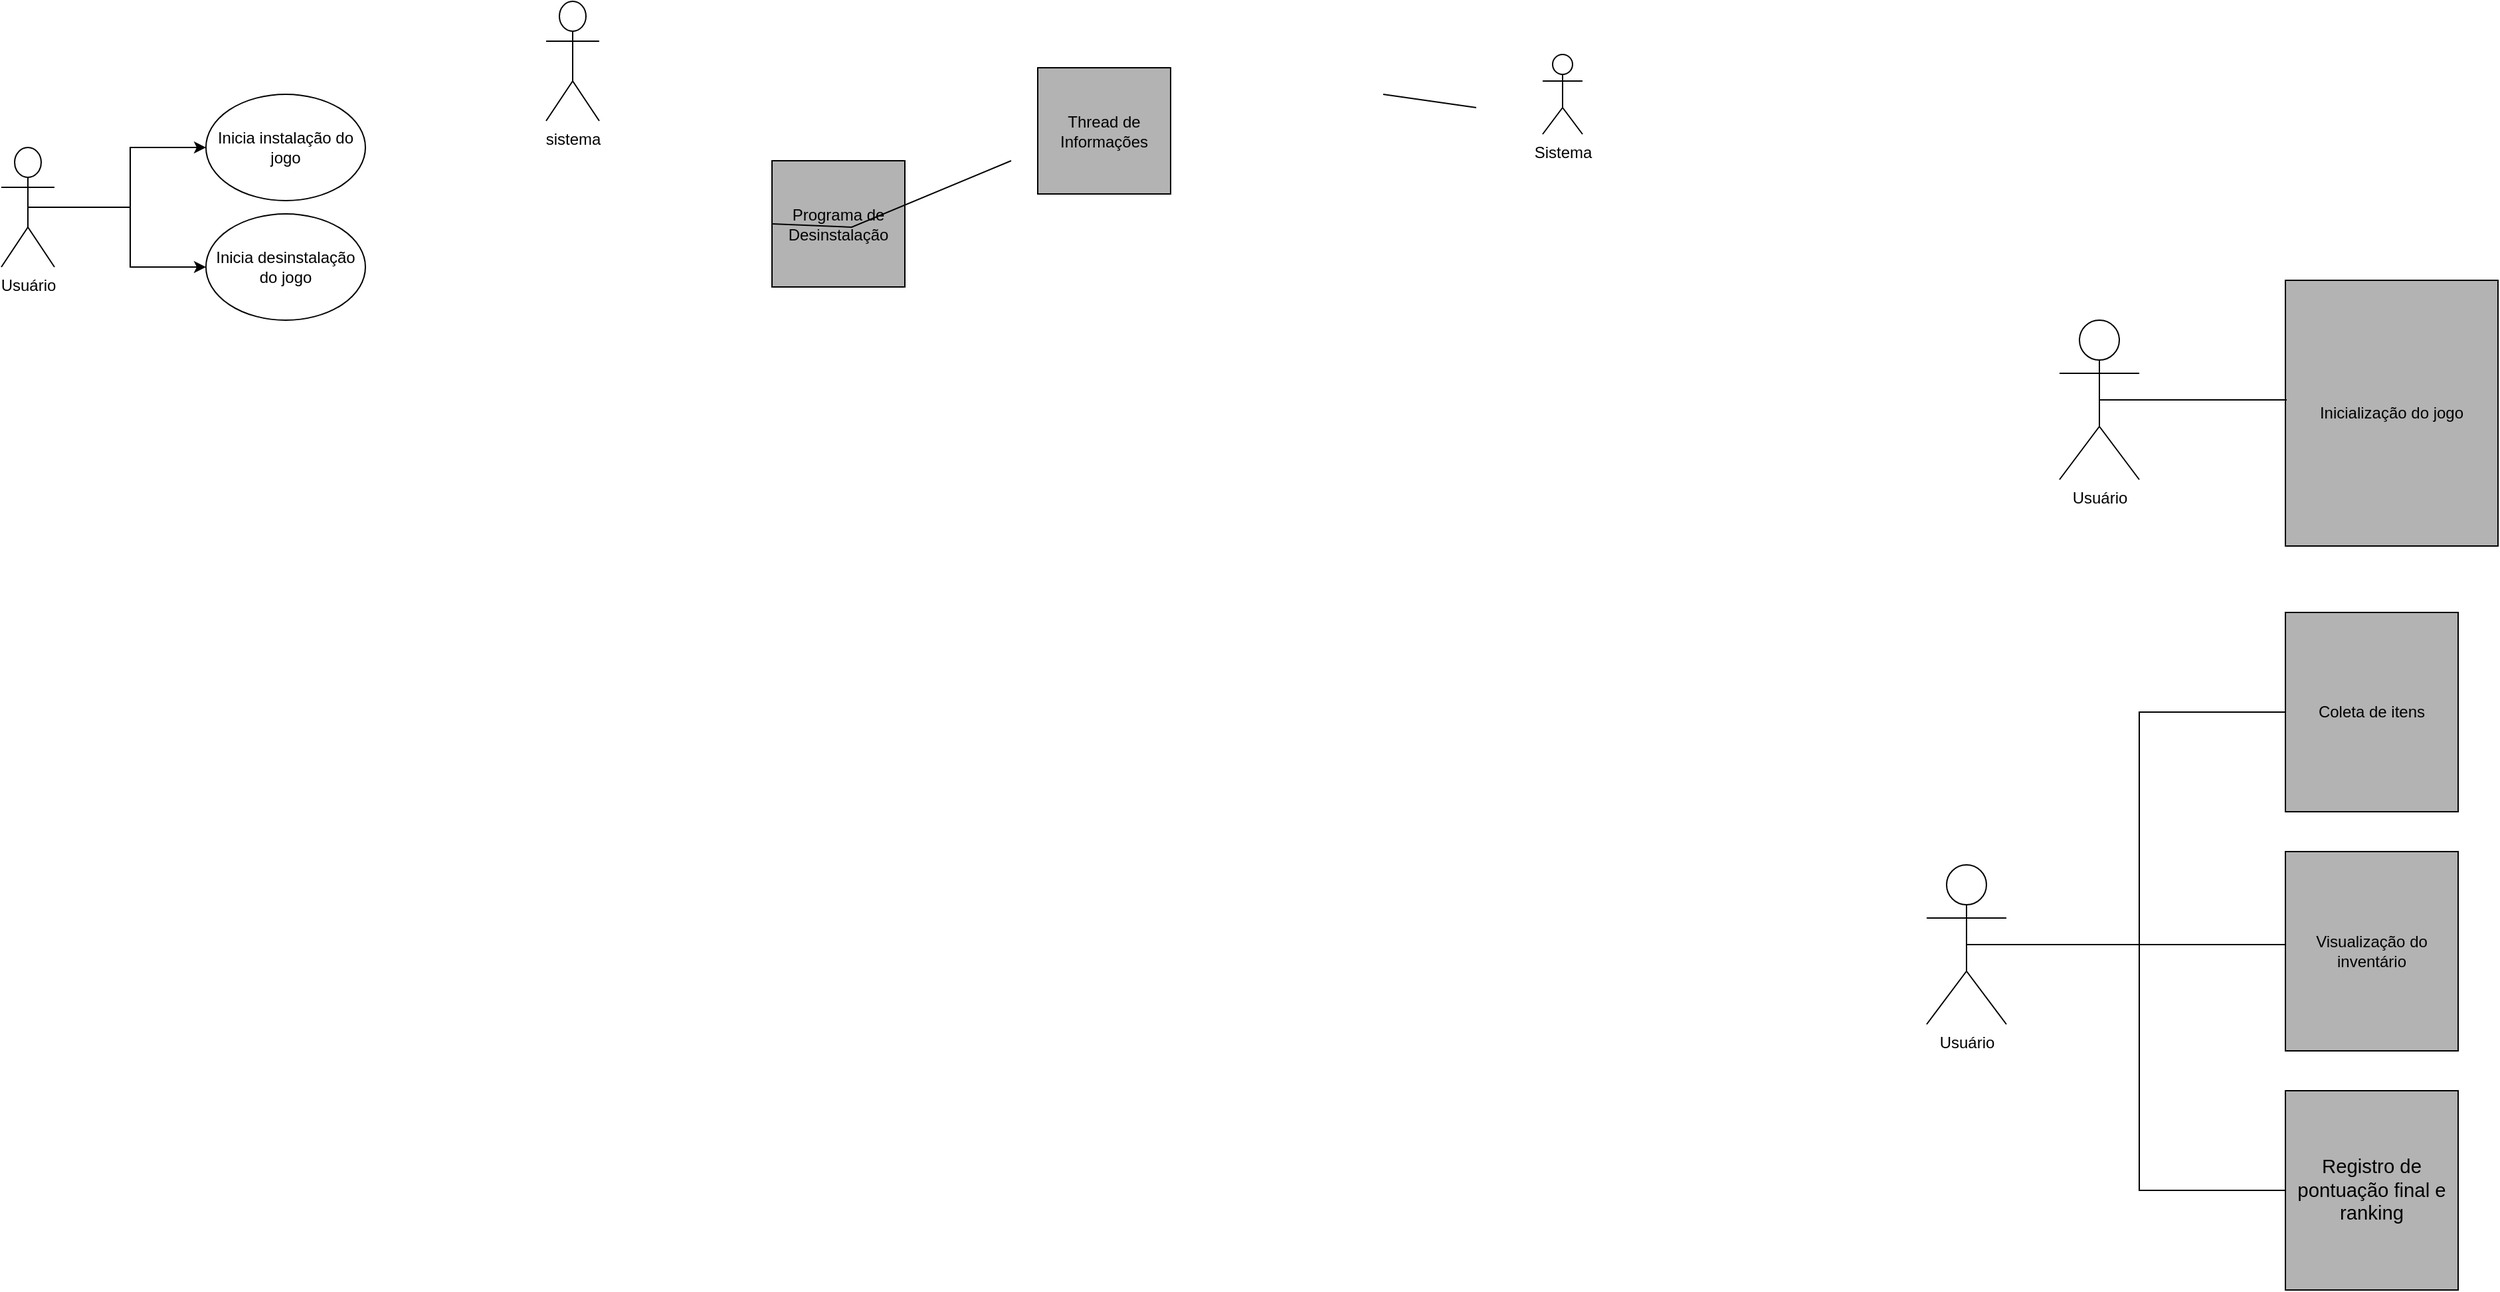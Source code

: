 <mxfile version="17.1.3" type="github" pages="4">
  <diagram id="ngwXyH7l9GTKyPP0Da9h" name="Visão de Contexto">
    <mxGraphModel dx="3086" dy="878" grid="1" gridSize="10" guides="1" tooltips="1" connect="1" arrows="1" fold="1" page="1" pageScale="1" pageWidth="827" pageHeight="1169" math="0" shadow="0">
      <root>
        <mxCell id="0" />
        <mxCell id="1" parent="0" />
        <mxCell id="Cc5wTF1V1izcBQnVMeRH-7" value="&lt;span&gt;Inicialização do jogo&lt;/span&gt;" style="rounded=0;whiteSpace=wrap;html=1;fillColor=#B3B3B3;" parent="1" vertex="1">
          <mxGeometry x="379" y="360" width="160" height="200" as="geometry" />
        </mxCell>
        <mxCell id="Cc5wTF1V1izcBQnVMeRH-10" value="&lt;span&gt;Programa de Desinstalação&lt;/span&gt;" style="rounded=0;whiteSpace=wrap;html=1;fillColor=#B3B3B3;" parent="1" vertex="1">
          <mxGeometry x="-760" y="270" width="100" height="95" as="geometry" />
        </mxCell>
        <mxCell id="NT4p0Oqugl3OIAgH7Bok-2" style="edgeStyle=orthogonalEdgeStyle;rounded=0;orthogonalLoop=1;jettySize=auto;html=1;exitX=0.5;exitY=0.5;exitDx=0;exitDy=0;exitPerimeter=0;entryX=0;entryY=0.5;entryDx=0;entryDy=0;" edge="1" parent="1" source="Cc5wTF1V1izcBQnVMeRH-12" target="NT4p0Oqugl3OIAgH7Bok-1">
          <mxGeometry relative="1" as="geometry" />
        </mxCell>
        <mxCell id="NT4p0Oqugl3OIAgH7Bok-4" style="edgeStyle=orthogonalEdgeStyle;rounded=0;orthogonalLoop=1;jettySize=auto;html=1;exitX=0.5;exitY=0.5;exitDx=0;exitDy=0;exitPerimeter=0;" edge="1" parent="1" source="Cc5wTF1V1izcBQnVMeRH-12" target="NT4p0Oqugl3OIAgH7Bok-3">
          <mxGeometry relative="1" as="geometry" />
        </mxCell>
        <mxCell id="Cc5wTF1V1izcBQnVMeRH-12" value="Usuário" style="shape=umlActor;verticalLabelPosition=bottom;verticalAlign=top;html=1;outlineConnect=0;" parent="1" vertex="1">
          <mxGeometry x="-1340" y="260" width="40" height="90" as="geometry" />
        </mxCell>
        <mxCell id="Cc5wTF1V1izcBQnVMeRH-13" value="" style="endArrow=none;html=1;rounded=0;exitX=0;exitY=0.5;exitDx=0;exitDy=0;" parent="1" source="Cc5wTF1V1izcBQnVMeRH-10" edge="1">
          <mxGeometry width="50" height="50" relative="1" as="geometry">
            <mxPoint x="-520" y="422.5" as="sourcePoint" />
            <mxPoint x="-580" y="270" as="targetPoint" />
            <Array as="points">
              <mxPoint x="-700" y="320" />
            </Array>
          </mxGeometry>
        </mxCell>
        <mxCell id="Cc5wTF1V1izcBQnVMeRH-14" value="Thread de Informações" style="rounded=0;whiteSpace=wrap;html=1;fillColor=#B3B3B3;" parent="1" vertex="1">
          <mxGeometry x="-560" y="200" width="100" height="95" as="geometry" />
        </mxCell>
        <mxCell id="Cc5wTF1V1izcBQnVMeRH-16" value="Sistema" style="shape=umlActor;verticalLabelPosition=bottom;verticalAlign=top;html=1;outlineConnect=0;" parent="1" vertex="1">
          <mxGeometry x="-180" y="190" width="30" height="60" as="geometry" />
        </mxCell>
        <mxCell id="Cc5wTF1V1izcBQnVMeRH-17" value="" style="endArrow=none;html=1;rounded=0;" parent="1" edge="1">
          <mxGeometry width="50" height="50" relative="1" as="geometry">
            <mxPoint x="-300" y="220" as="sourcePoint" />
            <mxPoint x="-230" y="230" as="targetPoint" />
          </mxGeometry>
        </mxCell>
        <mxCell id="NT4p0Oqugl3OIAgH7Bok-1" value="Inicia instalação do jogo" style="ellipse;whiteSpace=wrap;html=1;" vertex="1" parent="1">
          <mxGeometry x="-1186" y="220" width="120" height="80" as="geometry" />
        </mxCell>
        <mxCell id="NT4p0Oqugl3OIAgH7Bok-3" value="Inicia desinstalação do jogo" style="ellipse;whiteSpace=wrap;html=1;" vertex="1" parent="1">
          <mxGeometry x="-1186" y="310" width="120" height="80" as="geometry" />
        </mxCell>
        <mxCell id="FwglGCtE83bAJjw0aj70-2" value="sistema" style="shape=umlActor;verticalLabelPosition=bottom;verticalAlign=top;html=1;outlineConnect=0;" vertex="1" parent="1">
          <mxGeometry x="-930" y="150" width="40" height="90" as="geometry" />
        </mxCell>
        <mxCell id="QmMw5rW-wmp2J9XOAGjQ-9" style="edgeStyle=orthogonalEdgeStyle;rounded=0;orthogonalLoop=1;jettySize=auto;html=1;endArrow=none;endFill=0;exitX=0.5;exitY=0.5;exitDx=0;exitDy=0;exitPerimeter=0;" edge="1" parent="1" source="QmMw5rW-wmp2J9XOAGjQ-1">
          <mxGeometry relative="1" as="geometry">
            <mxPoint x="380" y="450" as="targetPoint" />
            <Array as="points" />
          </mxGeometry>
        </mxCell>
        <mxCell id="QmMw5rW-wmp2J9XOAGjQ-1" value="Usuário" style="shape=umlActor;verticalLabelPosition=bottom;verticalAlign=top;html=1;outlineConnect=0;" vertex="1" parent="1">
          <mxGeometry x="209" y="390" width="60" height="120" as="geometry" />
        </mxCell>
        <mxCell id="QmMw5rW-wmp2J9XOAGjQ-10" value="Usuário" style="shape=umlActor;verticalLabelPosition=bottom;verticalAlign=top;html=1;outlineConnect=0;" vertex="1" parent="1">
          <mxGeometry x="109" y="800" width="60" height="120" as="geometry" />
        </mxCell>
        <mxCell id="QmMw5rW-wmp2J9XOAGjQ-17" style="edgeStyle=orthogonalEdgeStyle;rounded=0;orthogonalLoop=1;jettySize=auto;html=1;exitX=0;exitY=0.5;exitDx=0;exitDy=0;endArrow=none;endFill=0;entryX=0.5;entryY=0.5;entryDx=0;entryDy=0;entryPerimeter=0;" edge="1" parent="1" source="QmMw5rW-wmp2J9XOAGjQ-11" target="QmMw5rW-wmp2J9XOAGjQ-10">
          <mxGeometry relative="1" as="geometry">
            <mxPoint x="159" y="870" as="targetPoint" />
            <Array as="points">
              <mxPoint x="269" y="685" />
              <mxPoint x="269" y="860" />
            </Array>
          </mxGeometry>
        </mxCell>
        <mxCell id="QmMw5rW-wmp2J9XOAGjQ-11" value="Coleta de itens" style="rounded=0;whiteSpace=wrap;html=1;fillColor=#B3B3B3;" vertex="1" parent="1">
          <mxGeometry x="379" y="610" width="130" height="150" as="geometry" />
        </mxCell>
        <mxCell id="QmMw5rW-wmp2J9XOAGjQ-16" style="edgeStyle=orthogonalEdgeStyle;rounded=0;orthogonalLoop=1;jettySize=auto;html=1;exitX=0;exitY=0.5;exitDx=0;exitDy=0;endArrow=none;endFill=0;entryX=0.5;entryY=0.5;entryDx=0;entryDy=0;entryPerimeter=0;" edge="1" parent="1" source="QmMw5rW-wmp2J9XOAGjQ-12" target="QmMw5rW-wmp2J9XOAGjQ-10">
          <mxGeometry relative="1" as="geometry">
            <mxPoint x="159" y="870" as="targetPoint" />
            <Array as="points">
              <mxPoint x="379" y="860" />
            </Array>
          </mxGeometry>
        </mxCell>
        <mxCell id="QmMw5rW-wmp2J9XOAGjQ-12" value="Visualização do inventário" style="rounded=0;whiteSpace=wrap;html=1;fillColor=#B3B3B3;" vertex="1" parent="1">
          <mxGeometry x="379" y="790" width="130" height="150" as="geometry" />
        </mxCell>
        <mxCell id="QmMw5rW-wmp2J9XOAGjQ-15" style="edgeStyle=orthogonalEdgeStyle;rounded=0;orthogonalLoop=1;jettySize=auto;html=1;exitX=0;exitY=0.5;exitDx=0;exitDy=0;entryX=0.5;entryY=0.5;entryDx=0;entryDy=0;entryPerimeter=0;endArrow=none;endFill=0;" edge="1" parent="1" source="QmMw5rW-wmp2J9XOAGjQ-14" target="QmMw5rW-wmp2J9XOAGjQ-10">
          <mxGeometry relative="1" as="geometry">
            <Array as="points">
              <mxPoint x="269" y="1045" />
              <mxPoint x="269" y="860" />
            </Array>
          </mxGeometry>
        </mxCell>
        <mxCell id="QmMw5rW-wmp2J9XOAGjQ-14" value="&lt;font face=&quot;arial&quot;&gt;&lt;span style=&quot;font-size: 14.667px&quot;&gt;Registro de pontuação final e ranking&lt;/span&gt;&lt;/font&gt;" style="rounded=0;whiteSpace=wrap;html=1;fillColor=#B3B3B3;" vertex="1" parent="1">
          <mxGeometry x="379" y="970" width="130" height="150" as="geometry" />
        </mxCell>
      </root>
    </mxGraphModel>
  </diagram>
  <diagram id="wAGekpE-ySYvHbM52E9z" name="Visão Funcional">
    <mxGraphModel dx="1360" dy="834" grid="1" gridSize="10" guides="1" tooltips="1" connect="1" arrows="1" fold="1" page="1" pageScale="1" pageWidth="827" pageHeight="1169" math="0" shadow="0">
      <root>
        <mxCell id="rc7wql-Vh9VmB_1ZtE4d-0" />
        <mxCell id="rc7wql-Vh9VmB_1ZtE4d-1" parent="rc7wql-Vh9VmB_1ZtE4d-0" />
        <mxCell id="PTOqinWIOz4lx85Iv_Nm-2" value="" style="endArrow=none;dashed=1;html=1;rounded=0;" edge="1" parent="rc7wql-Vh9VmB_1ZtE4d-1">
          <mxGeometry width="50" height="50" relative="1" as="geometry">
            <mxPoint x="114.5" y="750" as="sourcePoint" />
            <mxPoint x="114.5" y="120" as="targetPoint" />
          </mxGeometry>
        </mxCell>
        <mxCell id="PTOqinWIOz4lx85Iv_Nm-0" value="Jogador" style="shape=umlActor;verticalLabelPosition=bottom;verticalAlign=top;html=1;outlineConnect=0;" vertex="1" parent="rc7wql-Vh9VmB_1ZtE4d-1">
          <mxGeometry x="100" y="40" width="30" height="60" as="geometry" />
        </mxCell>
        <mxCell id="PTOqinWIOz4lx85Iv_Nm-1" value="" style="html=1;points=[];perimeter=orthogonalPerimeter;" vertex="1" parent="rc7wql-Vh9VmB_1ZtE4d-1">
          <mxGeometry x="110" y="205" width="10" height="380" as="geometry" />
        </mxCell>
        <mxCell id="PTOqinWIOz4lx85Iv_Nm-3" value="" style="endArrow=classic;html=1;rounded=0;exitX=1;exitY=0.118;exitDx=0;exitDy=0;exitPerimeter=0;entryX=0;entryY=0.118;entryDx=0;entryDy=0;entryPerimeter=0;" edge="1" parent="rc7wql-Vh9VmB_1ZtE4d-1" source="PTOqinWIOz4lx85Iv_Nm-1" target="PTOqinWIOz4lx85Iv_Nm-7">
          <mxGeometry width="50" height="50" relative="1" as="geometry">
            <mxPoint x="390" y="450" as="sourcePoint" />
            <mxPoint x="240" y="250" as="targetPoint" />
          </mxGeometry>
        </mxCell>
        <mxCell id="CIsHmaSmCNSvWWFFLY-N-0" value="Inicia o jogo" style="edgeLabel;html=1;align=center;verticalAlign=middle;resizable=0;points=[];" vertex="1" connectable="0" parent="PTOqinWIOz4lx85Iv_Nm-3">
          <mxGeometry x="-0.533" y="2" relative="1" as="geometry">
            <mxPoint x="64" as="offset" />
          </mxGeometry>
        </mxCell>
        <mxCell id="PTOqinWIOz4lx85Iv_Nm-6" value="" style="endArrow=none;dashed=1;html=1;rounded=0;" edge="1" parent="rc7wql-Vh9VmB_1ZtE4d-1">
          <mxGeometry width="50" height="50" relative="1" as="geometry">
            <mxPoint x="364.5" y="750" as="sourcePoint" />
            <mxPoint x="364.5" y="120" as="targetPoint" />
          </mxGeometry>
        </mxCell>
        <mxCell id="PTOqinWIOz4lx85Iv_Nm-7" value="" style="html=1;points=[];perimeter=orthogonalPerimeter;" vertex="1" parent="rc7wql-Vh9VmB_1ZtE4d-1">
          <mxGeometry x="360" y="205" width="10" height="380" as="geometry" />
        </mxCell>
        <mxCell id="h19owFP4uGvMbLK2lc96-0" value="Sistema" style="rounded=0;whiteSpace=wrap;html=1;" vertex="1" parent="rc7wql-Vh9VmB_1ZtE4d-1">
          <mxGeometry x="305" y="60" width="120" height="60" as="geometry" />
        </mxCell>
        <mxCell id="CIsHmaSmCNSvWWFFLY-N-1" value="" style="html=1;points=[];perimeter=orthogonalPerimeter;strokeColor=#FF3333;fillColor=none;" vertex="1" parent="rc7wql-Vh9VmB_1ZtE4d-1">
          <mxGeometry x="370" y="280" width="10" height="40" as="geometry" />
        </mxCell>
        <mxCell id="CIsHmaSmCNSvWWFFLY-N-2" value="iniciaJogo()" style="edgeStyle=orthogonalEdgeStyle;html=1;align=left;spacingLeft=2;endArrow=block;rounded=0;entryX=1;entryY=0;" edge="1" target="CIsHmaSmCNSvWWFFLY-N-1" parent="rc7wql-Vh9VmB_1ZtE4d-1">
          <mxGeometry relative="1" as="geometry">
            <mxPoint x="375" y="260" as="sourcePoint" />
            <Array as="points">
              <mxPoint x="405" y="260" />
            </Array>
          </mxGeometry>
        </mxCell>
        <mxCell id="CIsHmaSmCNSvWWFFLY-N-3" value="" style="html=1;points=[];perimeter=orthogonalPerimeter;strokeColor=#FF3333;fillColor=none;" vertex="1" parent="rc7wql-Vh9VmB_1ZtE4d-1">
          <mxGeometry x="370" y="350" width="10" height="40" as="geometry" />
        </mxCell>
        <mxCell id="CIsHmaSmCNSvWWFFLY-N-4" value="criarSalas()" style="edgeStyle=orthogonalEdgeStyle;html=1;align=left;spacingLeft=2;endArrow=block;rounded=0;entryX=1;entryY=0;" edge="1" target="CIsHmaSmCNSvWWFFLY-N-3" parent="rc7wql-Vh9VmB_1ZtE4d-1">
          <mxGeometry relative="1" as="geometry">
            <mxPoint x="375" y="330" as="sourcePoint" />
            <Array as="points">
              <mxPoint x="405" y="330" />
            </Array>
          </mxGeometry>
        </mxCell>
        <mxCell id="CIsHmaSmCNSvWWFFLY-N-5" value="" style="html=1;points=[];perimeter=orthogonalPerimeter;strokeColor=#FF3333;fillColor=none;" vertex="1" parent="rc7wql-Vh9VmB_1ZtE4d-1">
          <mxGeometry x="370" y="420" width="10" height="40" as="geometry" />
        </mxCell>
        <mxCell id="CIsHmaSmCNSvWWFFLY-N-6" value="&lt;b&gt;ItensAndMonsters()&lt;/b&gt;" style="edgeStyle=orthogonalEdgeStyle;html=1;align=left;spacingLeft=2;endArrow=block;rounded=0;entryX=1;entryY=0;" edge="1" target="CIsHmaSmCNSvWWFFLY-N-5" parent="rc7wql-Vh9VmB_1ZtE4d-1">
          <mxGeometry relative="1" as="geometry">
            <mxPoint x="375" y="400" as="sourcePoint" />
            <Array as="points">
              <mxPoint x="405" y="400" />
            </Array>
          </mxGeometry>
        </mxCell>
        <mxCell id="CIsHmaSmCNSvWWFFLY-N-7" value="TempoDeRespostaEmUmSegundo" style="html=1;verticalAlign=bottom;endArrow=open;dashed=1;endSize=8;rounded=0;exitX=0;exitY=0.724;exitDx=0;exitDy=0;exitPerimeter=0;entryX=1;entryY=0.724;entryDx=0;entryDy=0;entryPerimeter=0;" edge="1" parent="rc7wql-Vh9VmB_1ZtE4d-1" source="PTOqinWIOz4lx85Iv_Nm-7" target="PTOqinWIOz4lx85Iv_Nm-1">
          <mxGeometry relative="1" as="geometry">
            <mxPoint x="280" y="480" as="sourcePoint" />
            <mxPoint x="200" y="480" as="targetPoint" />
          </mxGeometry>
        </mxCell>
        <mxCell id="xo05wlYD7J3N2RfjErZ4-0" value="" style="endArrow=none;dashed=1;html=1;rounded=0;" edge="1" parent="rc7wql-Vh9VmB_1ZtE4d-1">
          <mxGeometry width="50" height="50" relative="1" as="geometry">
            <mxPoint x="665" y="940" as="sourcePoint" />
            <mxPoint x="664.5" y="120" as="targetPoint" />
          </mxGeometry>
        </mxCell>
        <mxCell id="xo05wlYD7J3N2RfjErZ4-1" value="Jogador" style="shape=umlActor;verticalLabelPosition=bottom;verticalAlign=top;html=1;outlineConnect=0;" vertex="1" parent="rc7wql-Vh9VmB_1ZtE4d-1">
          <mxGeometry x="650" y="40" width="30" height="60" as="geometry" />
        </mxCell>
        <mxCell id="xo05wlYD7J3N2RfjErZ4-2" value="" style="html=1;points=[];perimeter=orthogonalPerimeter;" vertex="1" parent="rc7wql-Vh9VmB_1ZtE4d-1">
          <mxGeometry x="660" y="205" width="10" height="380" as="geometry" />
        </mxCell>
        <mxCell id="xo05wlYD7J3N2RfjErZ4-3" value="" style="endArrow=classic;html=1;rounded=0;exitX=1;exitY=0.118;exitDx=0;exitDy=0;exitPerimeter=0;" edge="1" parent="rc7wql-Vh9VmB_1ZtE4d-1" source="xo05wlYD7J3N2RfjErZ4-2" target="xo05wlYD7J3N2RfjErZ4-6">
          <mxGeometry width="50" height="50" relative="1" as="geometry">
            <mxPoint x="940" y="450" as="sourcePoint" />
            <mxPoint x="790" y="250" as="targetPoint" />
          </mxGeometry>
        </mxCell>
        <mxCell id="xo05wlYD7J3N2RfjErZ4-4" value="Coletar Itens" style="edgeLabel;html=1;align=center;verticalAlign=middle;resizable=0;points=[];" vertex="1" connectable="0" parent="xo05wlYD7J3N2RfjErZ4-3">
          <mxGeometry x="-0.552" y="2" relative="1" as="geometry">
            <mxPoint x="46" as="offset" />
          </mxGeometry>
        </mxCell>
        <mxCell id="xo05wlYD7J3N2RfjErZ4-5" value="" style="endArrow=none;dashed=1;html=1;rounded=0;" edge="1" parent="rc7wql-Vh9VmB_1ZtE4d-1">
          <mxGeometry width="50" height="50" relative="1" as="geometry">
            <mxPoint x="914.5" y="750.0" as="sourcePoint" />
            <mxPoint x="914.5" y="120" as="targetPoint" />
          </mxGeometry>
        </mxCell>
        <mxCell id="xo05wlYD7J3N2RfjErZ4-6" value="" style="html=1;points=[];perimeter=orthogonalPerimeter;" vertex="1" parent="rc7wql-Vh9VmB_1ZtE4d-1">
          <mxGeometry x="910" y="205" width="10" height="615" as="geometry" />
        </mxCell>
        <mxCell id="xo05wlYD7J3N2RfjErZ4-7" value="Sistema" style="rounded=0;whiteSpace=wrap;html=1;" vertex="1" parent="rc7wql-Vh9VmB_1ZtE4d-1">
          <mxGeometry x="855" y="60" width="120" height="60" as="geometry" />
        </mxCell>
        <mxCell id="xo05wlYD7J3N2RfjErZ4-8" value="" style="html=1;points=[];perimeter=orthogonalPerimeter;strokeColor=#FF3333;fillColor=none;" vertex="1" parent="rc7wql-Vh9VmB_1ZtE4d-1">
          <mxGeometry x="920" y="280" width="10" height="40" as="geometry" />
        </mxCell>
        <mxCell id="xo05wlYD7J3N2RfjErZ4-9" value="coletaItem(X)" style="edgeStyle=orthogonalEdgeStyle;html=1;align=left;spacingLeft=2;endArrow=block;rounded=0;entryX=1;entryY=0;" edge="1" parent="rc7wql-Vh9VmB_1ZtE4d-1" target="xo05wlYD7J3N2RfjErZ4-8">
          <mxGeometry relative="1" as="geometry">
            <mxPoint x="925" y="260" as="sourcePoint" />
            <Array as="points">
              <mxPoint x="955" y="260" />
            </Array>
          </mxGeometry>
        </mxCell>
        <mxCell id="xo05wlYD7J3N2RfjErZ4-10" value="" style="html=1;points=[];perimeter=orthogonalPerimeter;strokeColor=#FF3333;fillColor=none;" vertex="1" parent="rc7wql-Vh9VmB_1ZtE4d-1">
          <mxGeometry x="920" y="420" width="10" height="40" as="geometry" />
        </mxCell>
        <mxCell id="xo05wlYD7J3N2RfjErZ4-11" value="exibirInventário()" style="edgeStyle=orthogonalEdgeStyle;html=1;align=left;spacingLeft=2;endArrow=block;rounded=0;entryX=1;entryY=0;" edge="1" parent="rc7wql-Vh9VmB_1ZtE4d-1" target="xo05wlYD7J3N2RfjErZ4-10">
          <mxGeometry relative="1" as="geometry">
            <mxPoint x="925" y="400.0" as="sourcePoint" />
            <Array as="points">
              <mxPoint x="955" y="400" />
            </Array>
          </mxGeometry>
        </mxCell>
        <mxCell id="xo05wlYD7J3N2RfjErZ4-12" value="" style="html=1;points=[];perimeter=orthogonalPerimeter;strokeColor=#FF3333;fillColor=none;" vertex="1" parent="rc7wql-Vh9VmB_1ZtE4d-1">
          <mxGeometry x="920" y="670" width="10" height="40" as="geometry" />
        </mxCell>
        <mxCell id="xo05wlYD7J3N2RfjErZ4-13" value="registraPontuacao()" style="edgeStyle=orthogonalEdgeStyle;html=1;align=left;spacingLeft=2;endArrow=block;rounded=0;entryX=1;entryY=0;" edge="1" parent="rc7wql-Vh9VmB_1ZtE4d-1" target="xo05wlYD7J3N2RfjErZ4-12">
          <mxGeometry relative="1" as="geometry">
            <mxPoint x="925" y="650.0" as="sourcePoint" />
            <Array as="points">
              <mxPoint x="955" y="650" />
            </Array>
          </mxGeometry>
        </mxCell>
        <mxCell id="xo05wlYD7J3N2RfjErZ4-14" value="ItensDoInventário" style="html=1;verticalAlign=bottom;endArrow=open;dashed=1;endSize=8;rounded=0;exitX=-0.214;exitY=0.447;exitDx=0;exitDy=0;exitPerimeter=0;entryX=1;entryY=0.724;entryDx=0;entryDy=0;entryPerimeter=0;" edge="1" parent="rc7wql-Vh9VmB_1ZtE4d-1" source="xo05wlYD7J3N2RfjErZ4-6" target="xo05wlYD7J3N2RfjErZ4-2">
          <mxGeometry relative="1" as="geometry">
            <mxPoint x="830" y="480" as="sourcePoint" />
            <mxPoint x="750" y="480" as="targetPoint" />
          </mxGeometry>
        </mxCell>
        <mxCell id="xo05wlYD7J3N2RfjErZ4-15" value="Mensagem: ItemXColetado" style="html=1;verticalAlign=bottom;endArrow=open;dashed=1;endSize=8;rounded=0;exitX=0;exitY=0.724;exitDx=0;exitDy=0;exitPerimeter=0;entryX=1;entryY=0.724;entryDx=0;entryDy=0;entryPerimeter=0;" edge="1" parent="rc7wql-Vh9VmB_1ZtE4d-1">
          <mxGeometry relative="1" as="geometry">
            <mxPoint x="910" y="340.0" as="sourcePoint" />
            <mxPoint x="670" y="340.0" as="targetPoint" />
          </mxGeometry>
        </mxCell>
        <mxCell id="xo05wlYD7J3N2RfjErZ4-16" value="" style="endArrow=classic;html=1;rounded=0;exitX=1;exitY=0.118;exitDx=0;exitDy=0;exitPerimeter=0;entryX=0;entryY=0.118;entryDx=0;entryDy=0;entryPerimeter=0;" edge="1" parent="rc7wql-Vh9VmB_1ZtE4d-1">
          <mxGeometry width="50" height="50" relative="1" as="geometry">
            <mxPoint x="670" y="384.66" as="sourcePoint" />
            <mxPoint x="910" y="384.66" as="targetPoint" />
          </mxGeometry>
        </mxCell>
        <mxCell id="xo05wlYD7J3N2RfjErZ4-17" value="Visualizar inventário" style="edgeLabel;html=1;align=center;verticalAlign=middle;resizable=0;points=[];" vertex="1" connectable="0" parent="xo05wlYD7J3N2RfjErZ4-16">
          <mxGeometry x="-0.552" y="2" relative="1" as="geometry">
            <mxPoint x="46" as="offset" />
          </mxGeometry>
        </mxCell>
        <mxCell id="xo05wlYD7J3N2RfjErZ4-18" value="" style="html=1;points=[];perimeter=orthogonalPerimeter;" vertex="1" parent="rc7wql-Vh9VmB_1ZtE4d-1">
          <mxGeometry x="660" y="620" width="10" height="200" as="geometry" />
        </mxCell>
        <mxCell id="xo05wlYD7J3N2RfjErZ4-19" value="" style="endArrow=classic;html=1;rounded=0;exitX=1;exitY=0.118;exitDx=0;exitDy=0;exitPerimeter=0;entryX=0;entryY=0.118;entryDx=0;entryDy=0;entryPerimeter=0;" edge="1" parent="rc7wql-Vh9VmB_1ZtE4d-1">
          <mxGeometry width="50" height="50" relative="1" as="geometry">
            <mxPoint x="670" y="640.0" as="sourcePoint" />
            <mxPoint x="910" y="640.0" as="targetPoint" />
          </mxGeometry>
        </mxCell>
        <mxCell id="xo05wlYD7J3N2RfjErZ4-20" value="Vence o jogo" style="edgeLabel;html=1;align=center;verticalAlign=middle;resizable=0;points=[];" vertex="1" connectable="0" parent="xo05wlYD7J3N2RfjErZ4-19">
          <mxGeometry x="-0.552" y="2" relative="1" as="geometry">
            <mxPoint x="46" as="offset" />
          </mxGeometry>
        </mxCell>
        <mxCell id="xo05wlYD7J3N2RfjErZ4-21" value="" style="html=1;points=[];perimeter=orthogonalPerimeter;strokeColor=#FF3333;fillColor=none;" vertex="1" parent="rc7wql-Vh9VmB_1ZtE4d-1">
          <mxGeometry x="920" y="750" width="10" height="40" as="geometry" />
        </mxCell>
        <mxCell id="xo05wlYD7J3N2RfjErZ4-22" value="exibirRanking()" style="edgeStyle=orthogonalEdgeStyle;html=1;align=left;spacingLeft=2;endArrow=block;rounded=0;entryX=1;entryY=0;" edge="1" parent="rc7wql-Vh9VmB_1ZtE4d-1" target="xo05wlYD7J3N2RfjErZ4-21">
          <mxGeometry relative="1" as="geometry">
            <mxPoint x="925" y="730.0" as="sourcePoint" />
            <Array as="points">
              <mxPoint x="955" y="730" />
            </Array>
          </mxGeometry>
        </mxCell>
        <mxCell id="xo05wlYD7J3N2RfjErZ4-23" value="PontuacaoERanking" style="html=1;verticalAlign=bottom;endArrow=open;dashed=1;endSize=8;rounded=0;exitX=-0.214;exitY=0.447;exitDx=0;exitDy=0;exitPerimeter=0;entryX=1;entryY=0.724;entryDx=0;entryDy=0;entryPerimeter=0;" edge="1" parent="rc7wql-Vh9VmB_1ZtE4d-1">
          <mxGeometry relative="1" as="geometry">
            <mxPoint x="910" y="799.995" as="sourcePoint" />
            <mxPoint x="672.14" y="800.21" as="targetPoint" />
          </mxGeometry>
        </mxCell>
      </root>
    </mxGraphModel>
  </diagram>
  <diagram id="sGmdKqCIC1InzfoKz0C8" name="Visão de desenvolvimento">
    <mxGraphModel dx="2187" dy="834" grid="1" gridSize="10" guides="1" tooltips="1" connect="1" arrows="1" fold="1" page="1" pageScale="1" pageWidth="827" pageHeight="1169" math="0" shadow="0">
      <root>
        <mxCell id="jvfcA3KJqxZEtW8RvGsM-0" />
        <mxCell id="jvfcA3KJqxZEtW8RvGsM-1" parent="jvfcA3KJqxZEtW8RvGsM-0" />
        <mxCell id="wDLmfXqGiljCNOUWTZDE-1" value="Repositórios" style="rounded=0;whiteSpace=wrap;html=1;strokeColor=#000000;fillColor=none;verticalAlign=top;labelPosition=center;verticalLabelPosition=middle;align=center;horizontal=1;fontSize=16;" vertex="1" parent="jvfcA3KJqxZEtW8RvGsM-1">
          <mxGeometry x="-110" y="520" width="230" height="280" as="geometry" />
        </mxCell>
        <mxCell id="ARv14wkioPWE7hDGZN2h-1" value="Inicialização do sistema" style="rounded=0;whiteSpace=wrap;html=1;strokeColor=#000000;fillColor=none;verticalAlign=top;labelPosition=center;verticalLabelPosition=middle;align=center;horizontal=1;fontSize=16;" vertex="1" parent="jvfcA3KJqxZEtW8RvGsM-1">
          <mxGeometry x="-350" y="80" width="920" height="410" as="geometry" />
        </mxCell>
        <mxCell id="8AI0fR68mTlNV8XbozSq-0" value="Pacote de inicialização" style="shape=folder;fontStyle=1;spacingTop=10;tabWidth=40;tabHeight=14;tabPosition=left;html=1;strokeColor=#FF3333;fillColor=none;verticalAlign=top;" vertex="1" parent="jvfcA3KJqxZEtW8RvGsM-1">
          <mxGeometry x="-310" y="150" width="420" height="300" as="geometry" />
        </mxCell>
        <mxCell id="jvfcA3KJqxZEtW8RvGsM-2" value="Pacote de itens" style="shape=folder;fontStyle=1;spacingTop=10;tabWidth=40;tabHeight=14;tabPosition=left;html=1;strokeColor=#FF3333;fillColor=none;verticalAlign=top;" vertex="1" parent="jvfcA3KJqxZEtW8RvGsM-1">
          <mxGeometry x="140" y="150" width="400" height="300" as="geometry" />
        </mxCell>
        <mxCell id="jvfcA3KJqxZEtW8RvGsM-3" value="Tokens" style="shape=folder;fontStyle=1;spacingTop=10;tabWidth=40;tabHeight=14;tabPosition=left;html=1;strokeColor=#FF3333;fillColor=none;" vertex="1" parent="jvfcA3KJqxZEtW8RvGsM-1">
          <mxGeometry x="180" y="220" width="130" height="100" as="geometry" />
        </mxCell>
        <mxCell id="jvfcA3KJqxZEtW8RvGsM-4" value="Itens" style="shape=folder;fontStyle=1;spacingTop=10;tabWidth=40;tabHeight=14;tabPosition=left;html=1;strokeColor=#FF3333;fillColor=none;" vertex="1" parent="jvfcA3KJqxZEtW8RvGsM-1">
          <mxGeometry x="349" y="220" width="130" height="100" as="geometry" />
        </mxCell>
        <mxCell id="a7fYoCxy_zKbeE8P_Iz0-0" value="Pacote de salas" style="shape=folder;fontStyle=1;spacingTop=10;tabWidth=40;tabHeight=14;tabPosition=left;html=1;strokeColor=#FF3333;fillColor=none;" vertex="1" parent="jvfcA3KJqxZEtW8RvGsM-1">
          <mxGeometry x="-270" y="200" width="130" height="100" as="geometry" />
        </mxCell>
        <mxCell id="a7fYoCxy_zKbeE8P_Iz0-1" value="Pacote de Itens" style="shape=folder;fontStyle=1;spacingTop=10;tabWidth=40;tabHeight=14;tabPosition=left;html=1;strokeColor=#FF3333;fillColor=none;" vertex="1" parent="jvfcA3KJqxZEtW8RvGsM-1">
          <mxGeometry x="-80" y="200" width="130" height="100" as="geometry" />
        </mxCell>
        <mxCell id="ARv14wkioPWE7hDGZN2h-0" value="Pacote de monstros" style="shape=folder;fontStyle=1;spacingTop=10;tabWidth=40;tabHeight=14;tabPosition=left;html=1;strokeColor=#FF3333;fillColor=none;" vertex="1" parent="jvfcA3KJqxZEtW8RvGsM-1">
          <mxGeometry x="-170" y="320" width="130" height="100" as="geometry" />
        </mxCell>
        <mxCell id="SRC2P_6PhnGr1-YHNP2b-0" value="Registro" style="rounded=0;whiteSpace=wrap;html=1;strokeColor=#000000;fillColor=none;verticalAlign=top;labelPosition=center;verticalLabelPosition=middle;align=center;horizontal=1;fontSize=16;" vertex="1" parent="jvfcA3KJqxZEtW8RvGsM-1">
          <mxGeometry x="-350" y="520" width="230" height="280" as="geometry" />
        </mxCell>
        <mxCell id="SRC2P_6PhnGr1-YHNP2b-2" value="Tokens" style="shape=folder;fontStyle=1;spacingTop=10;tabWidth=40;tabHeight=14;tabPosition=left;html=1;strokeColor=#FF3333;fillColor=none;" vertex="1" parent="jvfcA3KJqxZEtW8RvGsM-1">
          <mxGeometry x="-300" y="610" width="130" height="100" as="geometry" />
        </mxCell>
        <mxCell id="SRC2P_6PhnGr1-YHNP2b-4" value="Ranking" style="shape=cylinder3;whiteSpace=wrap;html=1;boundedLbl=1;backgroundOutline=1;size=15;fontSize=16;strokeColor=#000000;fillColor=none;" vertex="1" parent="jvfcA3KJqxZEtW8RvGsM-1">
          <mxGeometry x="20" y="600" width="80" height="110" as="geometry" />
        </mxCell>
        <mxCell id="wDLmfXqGiljCNOUWTZDE-2" value="Pontuação" style="shape=cylinder3;whiteSpace=wrap;html=1;boundedLbl=1;backgroundOutline=1;size=15;fontSize=16;strokeColor=#000000;fillColor=none;" vertex="1" parent="jvfcA3KJqxZEtW8RvGsM-1">
          <mxGeometry x="-90" y="600" width="80" height="110" as="geometry" />
        </mxCell>
      </root>
    </mxGraphModel>
  </diagram>
  <diagram id="ld2JYYvirTCVh4b3ykG2" name="Visão de deployment">
    <mxGraphModel dx="1960" dy="695" grid="1" gridSize="10" guides="1" tooltips="1" connect="1" arrows="1" fold="1" page="1" pageScale="1" pageWidth="827" pageHeight="1169" math="0" shadow="0">
      <root>
        <mxCell id="_h5TTjKXIlGAlk3bQbh7-0" />
        <mxCell id="_h5TTjKXIlGAlk3bQbh7-1" parent="_h5TTjKXIlGAlk3bQbh7-0" />
        <mxCell id="o5NfOyL3b6QJ4O0rZ4zD-6" style="edgeStyle=orthogonalEdgeStyle;rounded=0;orthogonalLoop=1;jettySize=auto;html=1;fontSize=16;endArrow=none;endFill=0;" edge="1" parent="_h5TTjKXIlGAlk3bQbh7-1" source="o5NfOyL3b6QJ4O0rZ4zD-3" target="o5NfOyL3b6QJ4O0rZ4zD-4">
          <mxGeometry relative="1" as="geometry" />
        </mxCell>
        <mxCell id="o5NfOyL3b6QJ4O0rZ4zD-3" value="" style="sketch=0;aspect=fixed;html=1;points=[];align=center;image;fontSize=12;image=img/lib/mscae/VirtualMachineWindows.svg;strokeColor=#000000;fillColor=none;" vertex="1" parent="_h5TTjKXIlGAlk3bQbh7-1">
          <mxGeometry x="-300" y="425" width="184.78" height="170" as="geometry" />
        </mxCell>
        <mxCell id="o5NfOyL3b6QJ4O0rZ4zD-8" style="edgeStyle=orthogonalEdgeStyle;rounded=0;orthogonalLoop=1;jettySize=auto;html=1;entryX=0;entryY=0.5;entryDx=0;entryDy=0;entryPerimeter=0;fontSize=16;endArrow=none;endFill=0;" edge="1" parent="_h5TTjKXIlGAlk3bQbh7-1" source="o5NfOyL3b6QJ4O0rZ4zD-4" target="o5NfOyL3b6QJ4O0rZ4zD-7">
          <mxGeometry relative="1" as="geometry" />
        </mxCell>
        <mxCell id="o5NfOyL3b6QJ4O0rZ4zD-12" style="edgeStyle=orthogonalEdgeStyle;rounded=0;orthogonalLoop=1;jettySize=auto;html=1;entryX=0.5;entryY=1;entryDx=0;entryDy=0;fontSize=16;endArrow=none;endFill=0;" edge="1" parent="_h5TTjKXIlGAlk3bQbh7-1" source="o5NfOyL3b6QJ4O0rZ4zD-4" target="o5NfOyL3b6QJ4O0rZ4zD-11">
          <mxGeometry relative="1" as="geometry" />
        </mxCell>
        <mxCell id="o5NfOyL3b6QJ4O0rZ4zD-4" value="" style="aspect=fixed;html=1;points=[];align=center;image;fontSize=12;image=img/lib/azure2/general/Dev_Console.svg;strokeColor=#000000;fillColor=none;" vertex="1" parent="_h5TTjKXIlGAlk3bQbh7-1">
          <mxGeometry x="-10" y="440" width="175" height="140" as="geometry" />
        </mxCell>
        <mxCell id="o5NfOyL3b6QJ4O0rZ4zD-7" value="Registro de pontuação e ranking" style="shape=cylinder3;whiteSpace=wrap;html=1;boundedLbl=1;backgroundOutline=1;size=15;fontSize=16;strokeColor=#000000;fillColor=#72C5E8;" vertex="1" parent="_h5TTjKXIlGAlk3bQbh7-1">
          <mxGeometry x="300" y="420" width="140" height="180" as="geometry" />
        </mxCell>
        <mxCell id="o5NfOyL3b6QJ4O0rZ4zD-10" style="edgeStyle=orthogonalEdgeStyle;rounded=0;orthogonalLoop=1;jettySize=auto;html=1;fontSize=16;endArrow=none;endFill=0;" edge="1" parent="_h5TTjKXIlGAlk3bQbh7-1" source="o5NfOyL3b6QJ4O0rZ4zD-9" target="o5NfOyL3b6QJ4O0rZ4zD-3">
          <mxGeometry relative="1" as="geometry" />
        </mxCell>
        <mxCell id="o5NfOyL3b6QJ4O0rZ4zD-9" value="" style="sketch=0;aspect=fixed;pointerEvents=1;shadow=0;dashed=0;html=1;strokeColor=none;labelPosition=center;verticalLabelPosition=bottom;verticalAlign=top;align=center;fillColor=#00188D;shape=mxgraph.mscae.enterprise.keyboard;fontSize=16;" vertex="1" parent="_h5TTjKXIlGAlk3bQbh7-1">
          <mxGeometry x="-290.94" y="650" width="166.67" height="100" as="geometry" />
        </mxCell>
        <mxCell id="o5NfOyL3b6QJ4O0rZ4zD-11" value="Jogo do labirinto" style="html=1;fontSize=16;strokeColor=#000000;fillColor=#72C5E8;" vertex="1" parent="_h5TTjKXIlGAlk3bQbh7-1">
          <mxGeometry x="-2.5" y="330" width="160" height="50" as="geometry" />
        </mxCell>
        <mxCell id="o5NfOyL3b6QJ4O0rZ4zD-14" style="edgeStyle=orthogonalEdgeStyle;rounded=0;orthogonalLoop=1;jettySize=auto;html=1;entryX=0;entryY=0.5;entryDx=0;entryDy=0;entryPerimeter=0;fontSize=16;endArrow=none;endFill=0;" edge="1" parent="_h5TTjKXIlGAlk3bQbh7-1" source="o5NfOyL3b6QJ4O0rZ4zD-13" target="o5NfOyL3b6QJ4O0rZ4zD-9">
          <mxGeometry relative="1" as="geometry" />
        </mxCell>
        <mxCell id="o5NfOyL3b6QJ4O0rZ4zD-13" value="Entrada de comandos" style="rounded=1;whiteSpace=wrap;html=1;fontSize=16;strokeColor=#000000;fillColor=#72C5E8;" vertex="1" parent="_h5TTjKXIlGAlk3bQbh7-1">
          <mxGeometry x="-460" y="670" width="120" height="60" as="geometry" />
        </mxCell>
        <mxCell id="o5NfOyL3b6QJ4O0rZ4zD-15" value="Sistema opera" style="html=1;fontSize=16;strokeColor=#000000;fillColor=#72C5E8;" vertex="1" parent="_h5TTjKXIlGAlk3bQbh7-1">
          <mxGeometry x="-290.94" y="330" width="160" height="50" as="geometry" />
        </mxCell>
      </root>
    </mxGraphModel>
  </diagram>
</mxfile>
